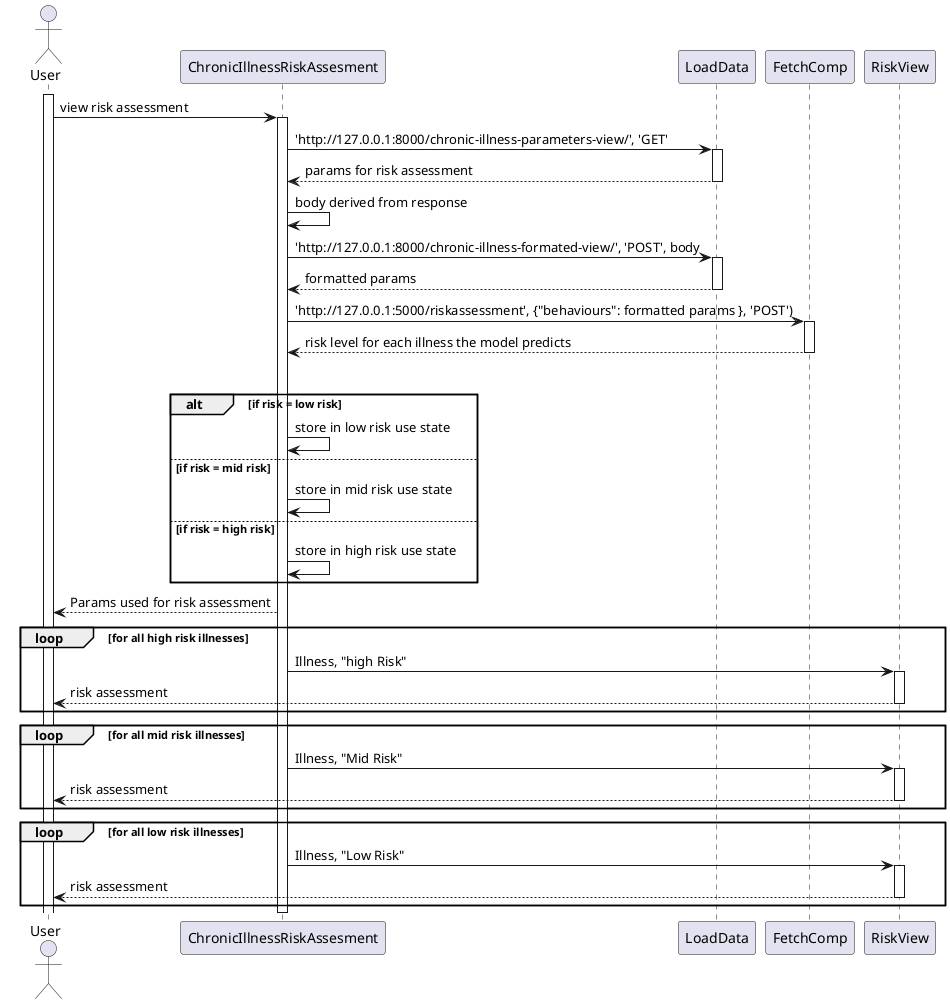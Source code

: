 @startuml LoadData

actor User
participant ChronicIllnessRiskAssesment
participant LoadData
participant FetchComp
participant RiskView

activate User
User -> ChronicIllnessRiskAssesment: view risk assessment
activate ChronicIllnessRiskAssesment

ChronicIllnessRiskAssesment -> LoadData: 'http://127.0.0.1:8000/chronic-illness-parameters-view/', 'GET'
activate LoadData
LoadData --> ChronicIllnessRiskAssesment: params for risk assessment
deactivate LoadData

ChronicIllnessRiskAssesment -> ChronicIllnessRiskAssesment: body derived from response

ChronicIllnessRiskAssesment -> LoadData: 'http://127.0.0.1:8000/chronic-illness-formated-view/', 'POST', body 
activate LoadData
LoadData --> ChronicIllnessRiskAssesment: formatted params
deactivate LoadData

ChronicIllnessRiskAssesment -> FetchComp: 'http://127.0.0.1:5000/riskassessment', {"behaviours": formatted params }, 'POST')
activate FetchComp
FetchComp --> ChronicIllnessRiskAssesment: risk level for each illness the model predicts
deactivate FetchComp


loop  for each illness in assessment

alt  if risk = low risk
ChronicIllnessRiskAssesment -> ChronicIllnessRiskAssesment: store in low risk use state
else if risk = mid risk
ChronicIllnessRiskAssesment -> ChronicIllnessRiskAssesment: store in mid risk use state
else if risk = high risk
ChronicIllnessRiskAssesment -> ChronicIllnessRiskAssesment: store in high risk use state
end


ChronicIllnessRiskAssesment --> User: Params used for risk assessment

loop for all high risk illnesses
ChronicIllnessRiskAssesment -> RiskView: Illness, "high Risk"
activate RiskView
RiskView --> User: risk assessment
deactivate RiskView
end
loop for all mid risk illnesses
ChronicIllnessRiskAssesment -> RiskView: Illness, "Mid Risk"
activate RiskView
RiskView --> User: risk assessment
deactivate RiskView
end
loop for all low risk illnesses
ChronicIllnessRiskAssesment -> RiskView: Illness, "Low Risk"
activate RiskView
RiskView --> User: risk assessment
deactivate RiskView
end

deactivate ChronicIllnessRiskAssesment

@enduml